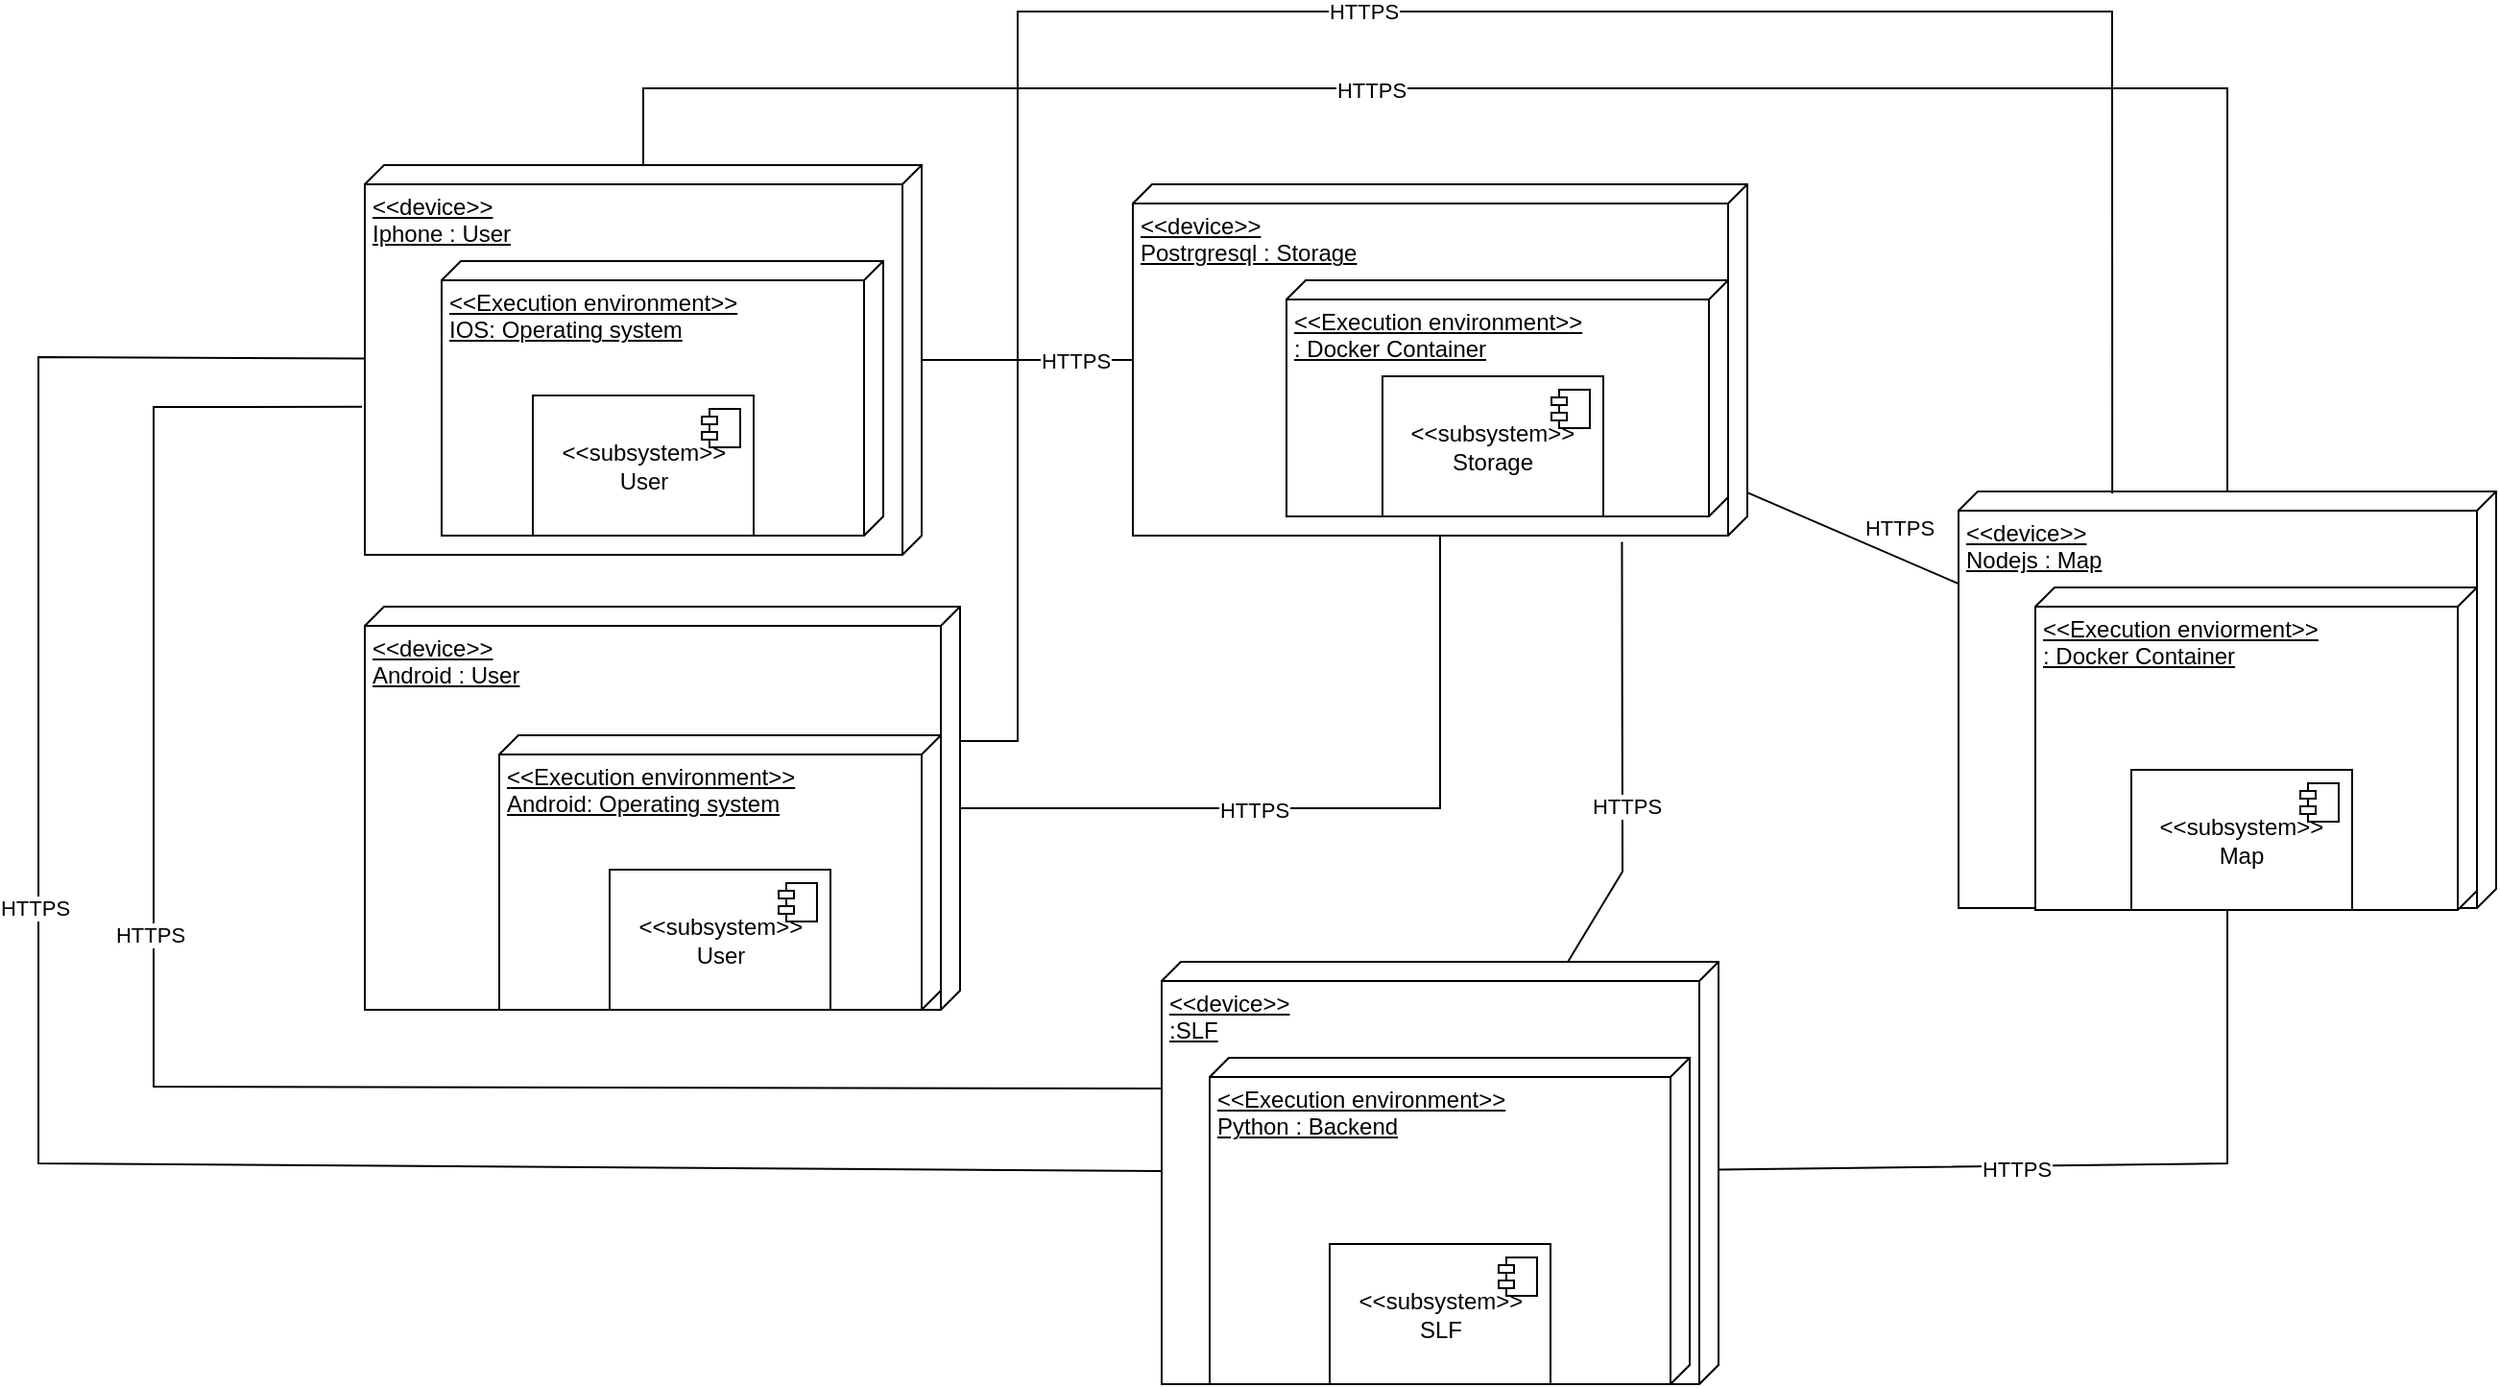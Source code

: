 <mxfile version="22.1.5" type="github">
  <diagram name="Page-1" id="uFSGAUwkW49hXAL4wlEe">
    <mxGraphModel dx="-287" dy="2217" grid="1" gridSize="10" guides="1" tooltips="1" connect="1" arrows="1" fold="1" page="1" pageScale="1" pageWidth="850" pageHeight="1100" math="0" shadow="0">
      <root>
        <mxCell id="0" />
        <mxCell id="1" parent="0" />
        <mxCell id="I-oZxQt9zTV3CKsvRRn0-1" value="&amp;lt;&amp;lt;device&amp;gt;&amp;gt;&lt;br&gt;Iphone : User" style="verticalAlign=top;align=left;spacingTop=8;spacingLeft=2;spacingRight=12;shape=cube;size=10;direction=south;fontStyle=4;html=1;whiteSpace=wrap;" vertex="1" parent="1">
          <mxGeometry x="2290" y="60" width="290" height="203" as="geometry" />
        </mxCell>
        <mxCell id="I-oZxQt9zTV3CKsvRRn0-2" value="&amp;lt;&amp;lt;device&amp;gt;&amp;gt;&lt;br&gt;Android : User" style="verticalAlign=top;align=left;spacingTop=8;spacingLeft=2;spacingRight=12;shape=cube;size=10;direction=south;fontStyle=4;html=1;whiteSpace=wrap;" vertex="1" parent="1">
          <mxGeometry x="2290" y="290" width="310" height="210" as="geometry" />
        </mxCell>
        <mxCell id="I-oZxQt9zTV3CKsvRRn0-3" value="&amp;lt;&amp;lt;Execution environment&amp;gt;&amp;gt;&lt;br&gt;IOS: Operating system" style="verticalAlign=top;align=left;spacingTop=8;spacingLeft=2;spacingRight=12;shape=cube;size=10;direction=south;fontStyle=4;html=1;whiteSpace=wrap;" vertex="1" parent="1">
          <mxGeometry x="2330" y="110" width="230" height="143" as="geometry" />
        </mxCell>
        <mxCell id="I-oZxQt9zTV3CKsvRRn0-4" value="&amp;lt;&amp;lt;subsystem&amp;gt;&amp;gt;&lt;br&gt;User" style="html=1;dropTarget=0;whiteSpace=wrap;" vertex="1" parent="1">
          <mxGeometry x="2377.5" y="180" width="115" height="73" as="geometry" />
        </mxCell>
        <mxCell id="I-oZxQt9zTV3CKsvRRn0-5" value="" style="shape=module;jettyWidth=8;jettyHeight=4;" vertex="1" parent="I-oZxQt9zTV3CKsvRRn0-4">
          <mxGeometry x="1" width="20" height="20" relative="1" as="geometry">
            <mxPoint x="-27" y="7" as="offset" />
          </mxGeometry>
        </mxCell>
        <mxCell id="I-oZxQt9zTV3CKsvRRn0-6" value="&amp;lt;&amp;lt;device&amp;gt;&amp;gt;&lt;br&gt;Postrgresql : Storage" style="verticalAlign=top;align=left;spacingTop=8;spacingLeft=2;spacingRight=12;shape=cube;size=10;direction=south;fontStyle=4;html=1;whiteSpace=wrap;" vertex="1" parent="1">
          <mxGeometry x="2690" y="70" width="320" height="183" as="geometry" />
        </mxCell>
        <mxCell id="I-oZxQt9zTV3CKsvRRn0-7" value="&amp;lt;&amp;lt;Execution environment&amp;gt;&amp;gt;&lt;br&gt;: Docker Container" style="verticalAlign=top;align=left;spacingTop=8;spacingLeft=2;spacingRight=12;shape=cube;size=10;direction=south;fontStyle=4;html=1;whiteSpace=wrap;" vertex="1" parent="1">
          <mxGeometry x="2770" y="120" width="230" height="123" as="geometry" />
        </mxCell>
        <mxCell id="I-oZxQt9zTV3CKsvRRn0-8" value="" style="endArrow=none;html=1;rounded=0;" edge="1" parent="1" source="I-oZxQt9zTV3CKsvRRn0-1" target="I-oZxQt9zTV3CKsvRRn0-6">
          <mxGeometry width="50" height="50" relative="1" as="geometry">
            <mxPoint x="2640" y="320" as="sourcePoint" />
            <mxPoint x="2690" y="270" as="targetPoint" />
          </mxGeometry>
        </mxCell>
        <mxCell id="I-oZxQt9zTV3CKsvRRn0-9" value="HTTPS" style="edgeLabel;html=1;align=center;verticalAlign=middle;resizable=0;points=[];" vertex="1" connectable="0" parent="I-oZxQt9zTV3CKsvRRn0-8">
          <mxGeometry x="-0.221" y="-2" relative="1" as="geometry">
            <mxPoint x="37" y="-2" as="offset" />
          </mxGeometry>
        </mxCell>
        <mxCell id="I-oZxQt9zTV3CKsvRRn0-10" value="&amp;lt;&amp;lt;Execution environment&amp;gt;&amp;gt;&lt;br&gt;Android: Operating system" style="verticalAlign=top;align=left;spacingTop=8;spacingLeft=2;spacingRight=12;shape=cube;size=10;direction=south;fontStyle=4;html=1;whiteSpace=wrap;" vertex="1" parent="1">
          <mxGeometry x="2360" y="357" width="230" height="143" as="geometry" />
        </mxCell>
        <mxCell id="I-oZxQt9zTV3CKsvRRn0-11" value="" style="endArrow=none;html=1;rounded=0;" edge="1" parent="1" source="I-oZxQt9zTV3CKsvRRn0-2" target="I-oZxQt9zTV3CKsvRRn0-6">
          <mxGeometry width="50" height="50" relative="1" as="geometry">
            <mxPoint x="2640" y="390" as="sourcePoint" />
            <mxPoint x="2750" y="390" as="targetPoint" />
            <Array as="points">
              <mxPoint x="2850" y="395" />
            </Array>
          </mxGeometry>
        </mxCell>
        <mxCell id="I-oZxQt9zTV3CKsvRRn0-12" value="HTTPS" style="edgeLabel;html=1;align=center;verticalAlign=middle;resizable=0;points=[];" vertex="1" connectable="0" parent="I-oZxQt9zTV3CKsvRRn0-11">
          <mxGeometry x="-0.221" y="-2" relative="1" as="geometry">
            <mxPoint y="-1" as="offset" />
          </mxGeometry>
        </mxCell>
        <mxCell id="I-oZxQt9zTV3CKsvRRn0-13" value="&amp;lt;&amp;lt;device&amp;gt;&amp;gt;&lt;br&gt;:SLF" style="verticalAlign=top;align=left;spacingTop=8;spacingLeft=2;spacingRight=12;shape=cube;size=10;direction=south;fontStyle=4;html=1;whiteSpace=wrap;" vertex="1" parent="1">
          <mxGeometry x="2705" y="475" width="290" height="220" as="geometry" />
        </mxCell>
        <mxCell id="I-oZxQt9zTV3CKsvRRn0-14" value="&amp;lt;&amp;lt;Execution environment&amp;gt;&amp;gt;&lt;br&gt;Python : Backend" style="verticalAlign=top;align=left;spacingTop=8;spacingLeft=2;spacingRight=12;shape=cube;size=10;direction=south;fontStyle=4;html=1;whiteSpace=wrap;" vertex="1" parent="1">
          <mxGeometry x="2730" y="525" width="250" height="170" as="geometry" />
        </mxCell>
        <mxCell id="I-oZxQt9zTV3CKsvRRn0-15" value="" style="endArrow=none;html=1;rounded=0;entryX=1.018;entryY=0.204;entryDx=0;entryDy=0;entryPerimeter=0;" edge="1" parent="1" source="I-oZxQt9zTV3CKsvRRn0-13" target="I-oZxQt9zTV3CKsvRRn0-6">
          <mxGeometry width="50" height="50" relative="1" as="geometry">
            <mxPoint x="2950" y="440" as="sourcePoint" />
            <mxPoint x="2945" y="286" as="targetPoint" />
            <Array as="points">
              <mxPoint x="2945" y="428" />
            </Array>
          </mxGeometry>
        </mxCell>
        <mxCell id="I-oZxQt9zTV3CKsvRRn0-16" value="HTTPS" style="edgeLabel;html=1;align=center;verticalAlign=middle;resizable=0;points=[];" vertex="1" connectable="0" parent="I-oZxQt9zTV3CKsvRRn0-15">
          <mxGeometry x="-0.221" y="-2" relative="1" as="geometry">
            <mxPoint y="-1" as="offset" />
          </mxGeometry>
        </mxCell>
        <mxCell id="I-oZxQt9zTV3CKsvRRn0-17" value="" style="endArrow=none;html=1;rounded=0;" edge="1" parent="1" source="I-oZxQt9zTV3CKsvRRn0-1" target="I-oZxQt9zTV3CKsvRRn0-13">
          <mxGeometry width="50" height="50" relative="1" as="geometry">
            <mxPoint x="2590" y="172" as="sourcePoint" />
            <mxPoint x="2120" y="590" as="targetPoint" />
            <Array as="points">
              <mxPoint x="2120" y="160" />
              <mxPoint x="2120" y="580" />
            </Array>
          </mxGeometry>
        </mxCell>
        <mxCell id="I-oZxQt9zTV3CKsvRRn0-18" value="HTTPS" style="edgeLabel;html=1;align=center;verticalAlign=middle;resizable=0;points=[];" vertex="1" connectable="0" parent="I-oZxQt9zTV3CKsvRRn0-17">
          <mxGeometry x="-0.221" y="-2" relative="1" as="geometry">
            <mxPoint y="-1" as="offset" />
          </mxGeometry>
        </mxCell>
        <mxCell id="I-oZxQt9zTV3CKsvRRn0-19" value="" style="endArrow=none;html=1;rounded=0;exitX=0.62;exitY=1.005;exitDx=0;exitDy=0;exitPerimeter=0;entryX=0.3;entryY=1.001;entryDx=0;entryDy=0;entryPerimeter=0;" edge="1" parent="1" source="I-oZxQt9zTV3CKsvRRn0-1" target="I-oZxQt9zTV3CKsvRRn0-13">
          <mxGeometry width="50" height="50" relative="1" as="geometry">
            <mxPoint x="2300" y="171" as="sourcePoint" />
            <mxPoint x="2715" y="594" as="targetPoint" />
            <Array as="points">
              <mxPoint x="2180" y="186" />
              <mxPoint x="2180" y="540" />
            </Array>
          </mxGeometry>
        </mxCell>
        <mxCell id="I-oZxQt9zTV3CKsvRRn0-20" value="HTTPS" style="edgeLabel;html=1;align=center;verticalAlign=middle;resizable=0;points=[];" vertex="1" connectable="0" parent="I-oZxQt9zTV3CKsvRRn0-19">
          <mxGeometry x="-0.221" y="-2" relative="1" as="geometry">
            <mxPoint y="-1" as="offset" />
          </mxGeometry>
        </mxCell>
        <mxCell id="I-oZxQt9zTV3CKsvRRn0-21" value="&amp;lt;&amp;lt;device&amp;gt;&amp;gt;&lt;br&gt;Nodejs : Map" style="verticalAlign=top;align=left;spacingTop=8;spacingLeft=2;spacingRight=12;shape=cube;size=10;direction=south;fontStyle=4;html=1;whiteSpace=wrap;" vertex="1" parent="1">
          <mxGeometry x="3120" y="230" width="280" height="217" as="geometry" />
        </mxCell>
        <mxCell id="I-oZxQt9zTV3CKsvRRn0-22" value="&amp;lt;&amp;lt;Execution enviorment&amp;gt;&amp;gt;&lt;br style=&quot;border-color: var(--border-color);&quot;&gt;: Docker Container&lt;br&gt;&lt;br&gt;" style="verticalAlign=top;align=left;spacingTop=8;spacingLeft=2;spacingRight=12;shape=cube;size=10;direction=south;fontStyle=4;html=1;whiteSpace=wrap;" vertex="1" parent="1">
          <mxGeometry x="3160" y="280" width="230" height="168" as="geometry" />
        </mxCell>
        <mxCell id="I-oZxQt9zTV3CKsvRRn0-23" value="" style="endArrow=none;html=1;rounded=0;" edge="1" parent="1" source="I-oZxQt9zTV3CKsvRRn0-1" target="I-oZxQt9zTV3CKsvRRn0-21">
          <mxGeometry width="50" height="50" relative="1" as="geometry">
            <mxPoint x="2590" y="172" as="sourcePoint" />
            <mxPoint x="3261" y="20" as="targetPoint" />
            <Array as="points">
              <mxPoint x="2435" y="20" />
              <mxPoint x="3260" y="20" />
            </Array>
          </mxGeometry>
        </mxCell>
        <mxCell id="I-oZxQt9zTV3CKsvRRn0-24" value="HTTPS" style="edgeLabel;html=1;align=center;verticalAlign=middle;resizable=0;points=[];" vertex="1" connectable="0" parent="I-oZxQt9zTV3CKsvRRn0-23">
          <mxGeometry x="-0.221" y="-2" relative="1" as="geometry">
            <mxPoint y="-1" as="offset" />
          </mxGeometry>
        </mxCell>
        <mxCell id="I-oZxQt9zTV3CKsvRRn0-25" value="" style="endArrow=none;html=1;rounded=0;entryX=0.005;entryY=0.714;entryDx=0;entryDy=0;entryPerimeter=0;" edge="1" parent="1" target="I-oZxQt9zTV3CKsvRRn0-21">
          <mxGeometry width="50" height="50" relative="1" as="geometry">
            <mxPoint x="2600" y="360" as="sourcePoint" />
            <mxPoint x="3191.905" y="-20" as="targetPoint" />
            <Array as="points">
              <mxPoint x="2630" y="360" />
              <mxPoint x="2630" y="-20" />
              <mxPoint x="3200" y="-20" />
            </Array>
          </mxGeometry>
        </mxCell>
        <mxCell id="I-oZxQt9zTV3CKsvRRn0-26" value="HTTPS" style="edgeLabel;html=1;align=center;verticalAlign=middle;resizable=0;points=[];" vertex="1" connectable="0" parent="I-oZxQt9zTV3CKsvRRn0-25">
          <mxGeometry x="-0.221" y="-2" relative="1" as="geometry">
            <mxPoint x="110" y="-2" as="offset" />
          </mxGeometry>
        </mxCell>
        <mxCell id="I-oZxQt9zTV3CKsvRRn0-27" value="" style="endArrow=none;html=1;rounded=0;" edge="1" parent="1" source="I-oZxQt9zTV3CKsvRRn0-13" target="I-oZxQt9zTV3CKsvRRn0-21">
          <mxGeometry width="50" height="50" relative="1" as="geometry">
            <mxPoint x="3030" y="599" as="sourcePoint" />
            <mxPoint x="3058" y="380" as="targetPoint" />
            <Array as="points">
              <mxPoint x="3260" y="580" />
            </Array>
          </mxGeometry>
        </mxCell>
        <mxCell id="I-oZxQt9zTV3CKsvRRn0-28" value="HTTPS" style="edgeLabel;html=1;align=center;verticalAlign=middle;resizable=0;points=[];" vertex="1" connectable="0" parent="I-oZxQt9zTV3CKsvRRn0-27">
          <mxGeometry x="-0.221" y="-2" relative="1" as="geometry">
            <mxPoint y="-1" as="offset" />
          </mxGeometry>
        </mxCell>
        <mxCell id="I-oZxQt9zTV3CKsvRRn0-29" value="" style="endArrow=none;html=1;rounded=0;" edge="1" parent="1" source="I-oZxQt9zTV3CKsvRRn0-6" target="I-oZxQt9zTV3CKsvRRn0-21">
          <mxGeometry width="50" height="50" relative="1" as="geometry">
            <mxPoint x="2590" y="172" as="sourcePoint" />
            <mxPoint x="2700" y="172" as="targetPoint" />
          </mxGeometry>
        </mxCell>
        <mxCell id="I-oZxQt9zTV3CKsvRRn0-30" value="HTTPS" style="edgeLabel;html=1;align=center;verticalAlign=middle;resizable=0;points=[];" vertex="1" connectable="0" parent="I-oZxQt9zTV3CKsvRRn0-29">
          <mxGeometry x="-0.221" y="-2" relative="1" as="geometry">
            <mxPoint x="37" y="-2" as="offset" />
          </mxGeometry>
        </mxCell>
        <mxCell id="I-oZxQt9zTV3CKsvRRn0-31" value="&amp;lt;&amp;lt;subsystem&amp;gt;&amp;gt;&lt;br&gt;User" style="html=1;dropTarget=0;whiteSpace=wrap;" vertex="1" parent="1">
          <mxGeometry x="2417.5" y="427" width="115" height="73" as="geometry" />
        </mxCell>
        <mxCell id="I-oZxQt9zTV3CKsvRRn0-32" value="" style="shape=module;jettyWidth=8;jettyHeight=4;" vertex="1" parent="I-oZxQt9zTV3CKsvRRn0-31">
          <mxGeometry x="1" width="20" height="20" relative="1" as="geometry">
            <mxPoint x="-27" y="7" as="offset" />
          </mxGeometry>
        </mxCell>
        <mxCell id="I-oZxQt9zTV3CKsvRRn0-33" value="&amp;lt;&amp;lt;subsystem&amp;gt;&amp;gt;&lt;br&gt;Storage" style="html=1;dropTarget=0;whiteSpace=wrap;" vertex="1" parent="1">
          <mxGeometry x="2820" y="170" width="115" height="73" as="geometry" />
        </mxCell>
        <mxCell id="I-oZxQt9zTV3CKsvRRn0-34" value="" style="shape=module;jettyWidth=8;jettyHeight=4;" vertex="1" parent="I-oZxQt9zTV3CKsvRRn0-33">
          <mxGeometry x="1" width="20" height="20" relative="1" as="geometry">
            <mxPoint x="-27" y="7" as="offset" />
          </mxGeometry>
        </mxCell>
        <mxCell id="I-oZxQt9zTV3CKsvRRn0-35" value="&amp;lt;&amp;lt;subsystem&amp;gt;&amp;gt;&lt;br&gt;SLF" style="html=1;dropTarget=0;whiteSpace=wrap;" vertex="1" parent="1">
          <mxGeometry x="2792.5" y="622" width="115" height="73" as="geometry" />
        </mxCell>
        <mxCell id="I-oZxQt9zTV3CKsvRRn0-36" value="" style="shape=module;jettyWidth=8;jettyHeight=4;" vertex="1" parent="I-oZxQt9zTV3CKsvRRn0-35">
          <mxGeometry x="1" width="20" height="20" relative="1" as="geometry">
            <mxPoint x="-27" y="7" as="offset" />
          </mxGeometry>
        </mxCell>
        <mxCell id="I-oZxQt9zTV3CKsvRRn0-37" value="&amp;lt;&amp;lt;subsystem&amp;gt;&amp;gt;&lt;br&gt;Map" style="html=1;dropTarget=0;whiteSpace=wrap;" vertex="1" parent="1">
          <mxGeometry x="3210" y="375" width="115" height="73" as="geometry" />
        </mxCell>
        <mxCell id="I-oZxQt9zTV3CKsvRRn0-38" value="" style="shape=module;jettyWidth=8;jettyHeight=4;" vertex="1" parent="I-oZxQt9zTV3CKsvRRn0-37">
          <mxGeometry x="1" width="20" height="20" relative="1" as="geometry">
            <mxPoint x="-27" y="7" as="offset" />
          </mxGeometry>
        </mxCell>
      </root>
    </mxGraphModel>
  </diagram>
</mxfile>
